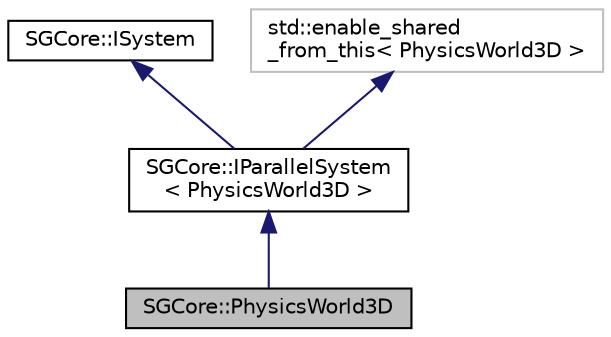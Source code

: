 digraph "SGCore::PhysicsWorld3D"
{
 // LATEX_PDF_SIZE
  edge [fontname="Helvetica",fontsize="10",labelfontname="Helvetica",labelfontsize="10"];
  node [fontname="Helvetica",fontsize="10",shape=record];
  Node1 [label="SGCore::PhysicsWorld3D",height=0.2,width=0.4,color="black", fillcolor="grey75", style="filled", fontcolor="black",tooltip=" "];
  Node2 -> Node1 [dir="back",color="midnightblue",fontsize="10",style="solid"];
  Node2 [label="SGCore::IParallelSystem\l\< PhysicsWorld3D \>",height=0.2,width=0.4,color="black", fillcolor="white", style="filled",URL="$classSGCore_1_1IParallelSystem.html",tooltip=" "];
  Node3 -> Node2 [dir="back",color="midnightblue",fontsize="10",style="solid"];
  Node3 [label="SGCore::ISystem",height=0.2,width=0.4,color="black", fillcolor="white", style="filled",URL="$classSGCore_1_1ISystem.html",tooltip=" "];
  Node4 -> Node2 [dir="back",color="midnightblue",fontsize="10",style="solid"];
  Node4 [label="std::enable_shared\l_from_this\< PhysicsWorld3D  \>",height=0.2,width=0.4,color="grey75", fillcolor="white", style="filled",tooltip=" "];
}
